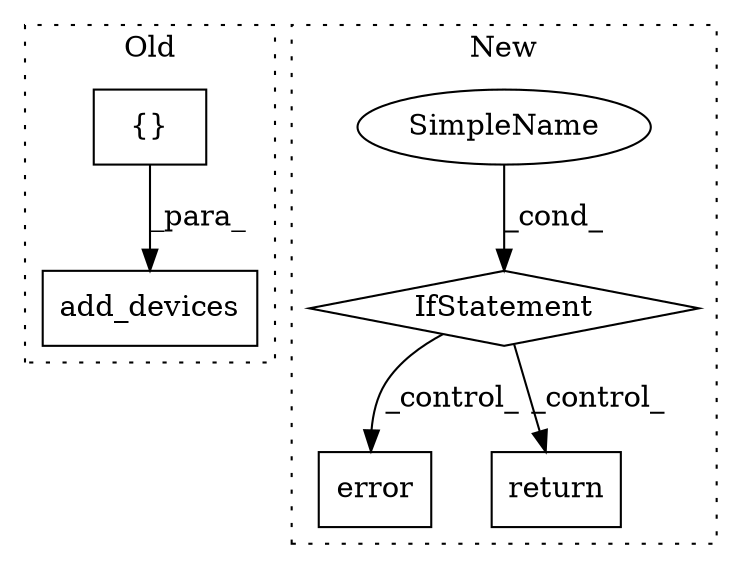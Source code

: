 digraph G {
subgraph cluster0 {
1 [label="add_devices" a="32" s="1157,1349" l="12,1" shape="box"];
5 [label="{}" a="4" s="1178,1348" l="1,1" shape="box"];
label = "Old";
style="dotted";
}
subgraph cluster1 {
2 [label="error" a="32" s="1433,1512" l="6,1" shape="box"];
3 [label="IfStatement" a="25" s="1389,1415" l="4,2" shape="diamond"];
4 [label="SimpleName" a="42" s="" l="" shape="ellipse"];
6 [label="return" a="41" s="1521" l="7" shape="box"];
label = "New";
style="dotted";
}
3 -> 2 [label="_control_"];
3 -> 6 [label="_control_"];
4 -> 3 [label="_cond_"];
5 -> 1 [label="_para_"];
}